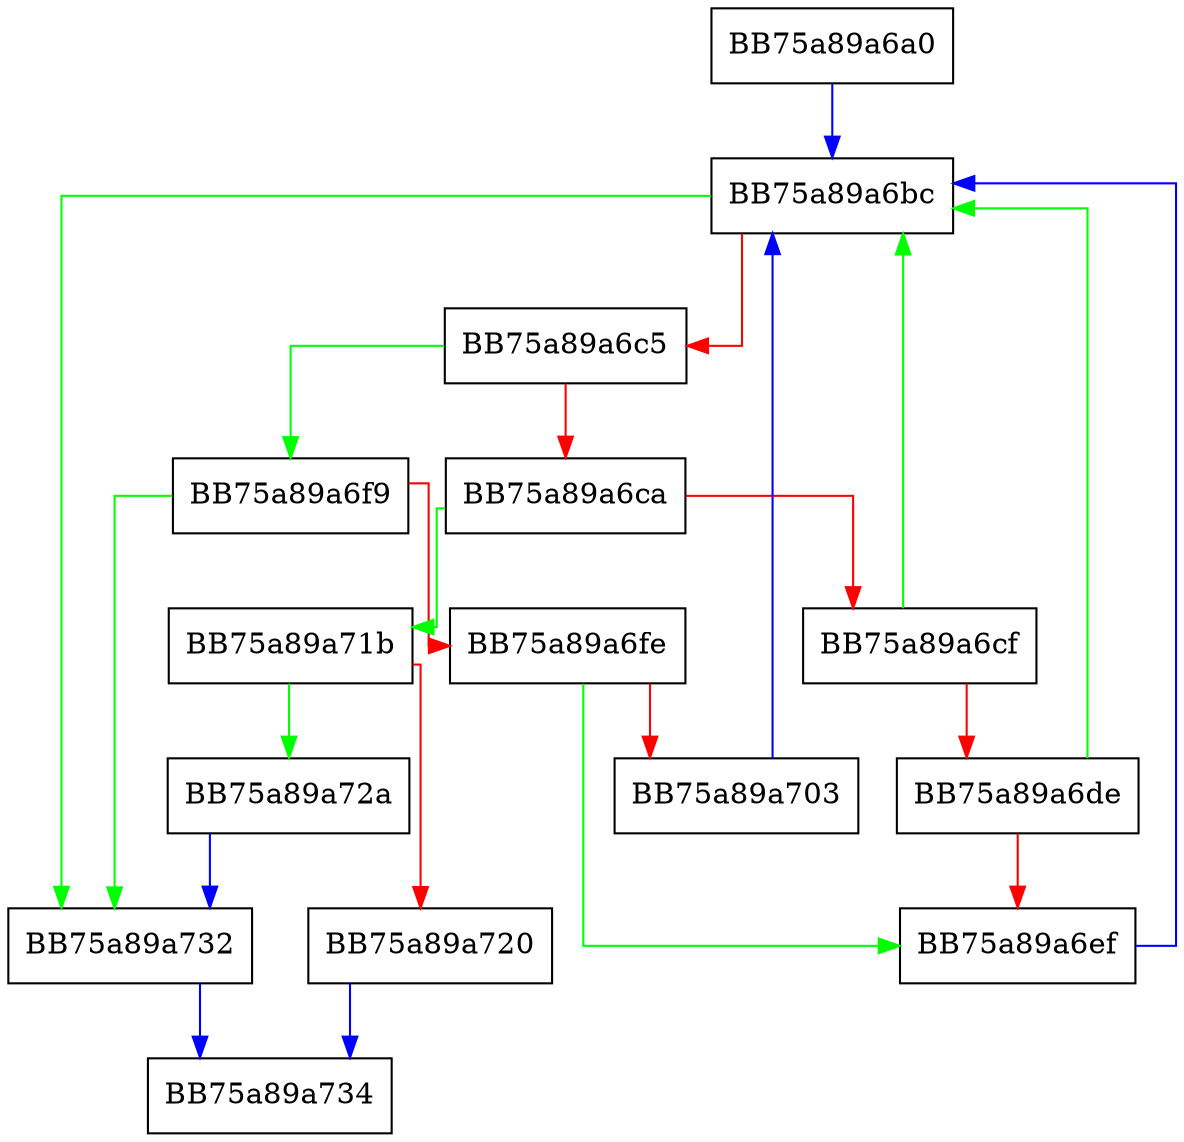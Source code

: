 digraph skip_until_paren {
  node [shape="box"];
  graph [splines=ortho];
  BB75a89a6a0 -> BB75a89a6bc [color="blue"];
  BB75a89a6bc -> BB75a89a732 [color="green"];
  BB75a89a6bc -> BB75a89a6c5 [color="red"];
  BB75a89a6c5 -> BB75a89a6f9 [color="green"];
  BB75a89a6c5 -> BB75a89a6ca [color="red"];
  BB75a89a6ca -> BB75a89a71b [color="green"];
  BB75a89a6ca -> BB75a89a6cf [color="red"];
  BB75a89a6cf -> BB75a89a6bc [color="green"];
  BB75a89a6cf -> BB75a89a6de [color="red"];
  BB75a89a6de -> BB75a89a6bc [color="green"];
  BB75a89a6de -> BB75a89a6ef [color="red"];
  BB75a89a6ef -> BB75a89a6bc [color="blue"];
  BB75a89a6f9 -> BB75a89a732 [color="green"];
  BB75a89a6f9 -> BB75a89a6fe [color="red"];
  BB75a89a6fe -> BB75a89a6ef [color="green"];
  BB75a89a6fe -> BB75a89a703 [color="red"];
  BB75a89a703 -> BB75a89a6bc [color="blue"];
  BB75a89a71b -> BB75a89a72a [color="green"];
  BB75a89a71b -> BB75a89a720 [color="red"];
  BB75a89a720 -> BB75a89a734 [color="blue"];
  BB75a89a72a -> BB75a89a732 [color="blue"];
  BB75a89a732 -> BB75a89a734 [color="blue"];
}